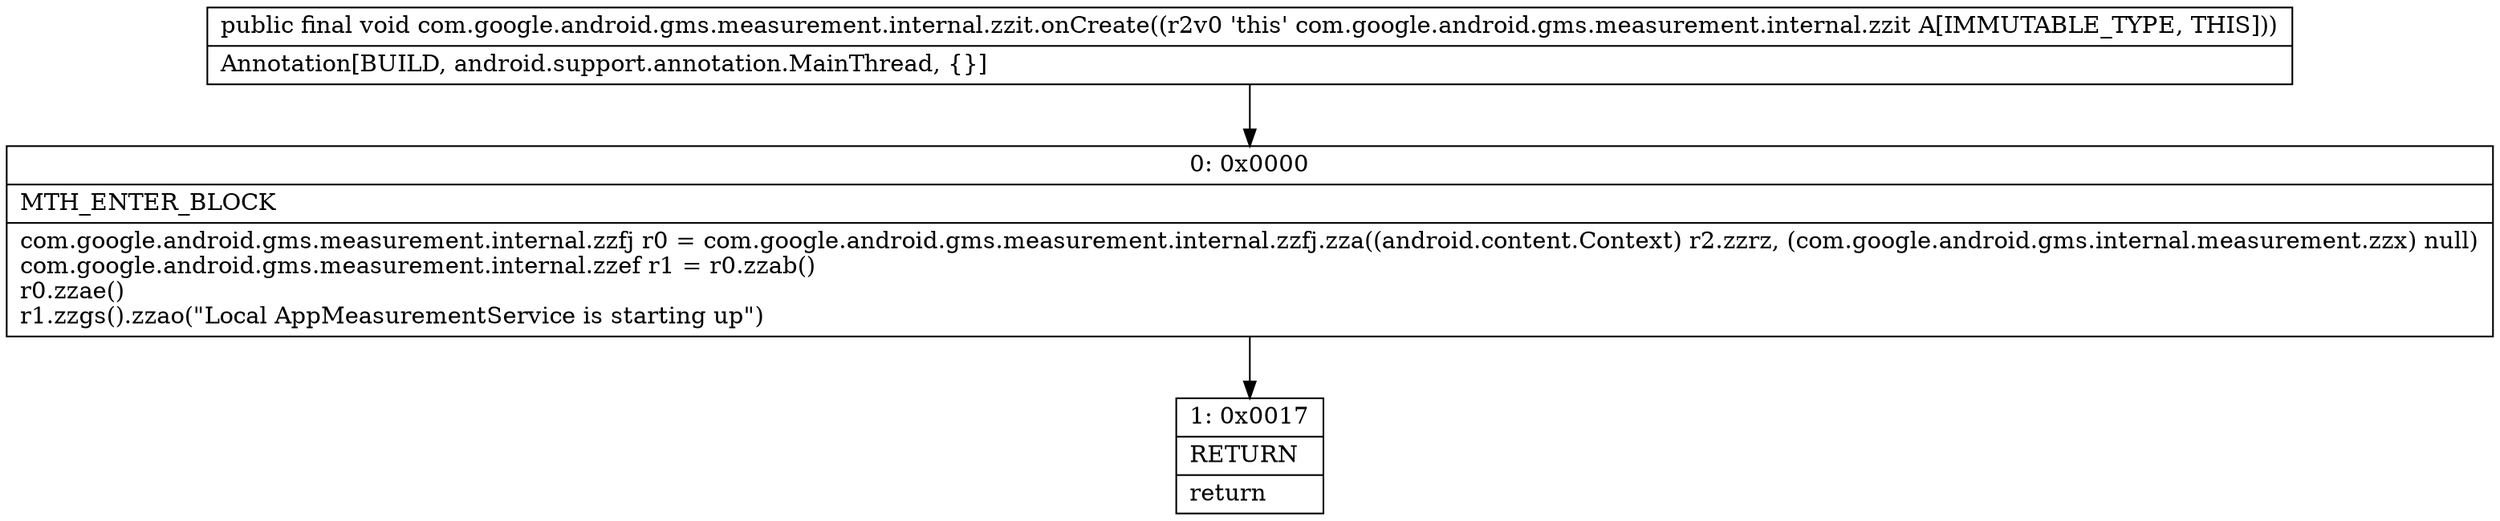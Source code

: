 digraph "CFG forcom.google.android.gms.measurement.internal.zzit.onCreate()V" {
Node_0 [shape=record,label="{0\:\ 0x0000|MTH_ENTER_BLOCK\l|com.google.android.gms.measurement.internal.zzfj r0 = com.google.android.gms.measurement.internal.zzfj.zza((android.content.Context) r2.zzrz, (com.google.android.gms.internal.measurement.zzx) null)\lcom.google.android.gms.measurement.internal.zzef r1 = r0.zzab()\lr0.zzae()\lr1.zzgs().zzao(\"Local AppMeasurementService is starting up\")\l}"];
Node_1 [shape=record,label="{1\:\ 0x0017|RETURN\l|return\l}"];
MethodNode[shape=record,label="{public final void com.google.android.gms.measurement.internal.zzit.onCreate((r2v0 'this' com.google.android.gms.measurement.internal.zzit A[IMMUTABLE_TYPE, THIS]))  | Annotation[BUILD, android.support.annotation.MainThread, \{\}]\l}"];
MethodNode -> Node_0;
Node_0 -> Node_1;
}

